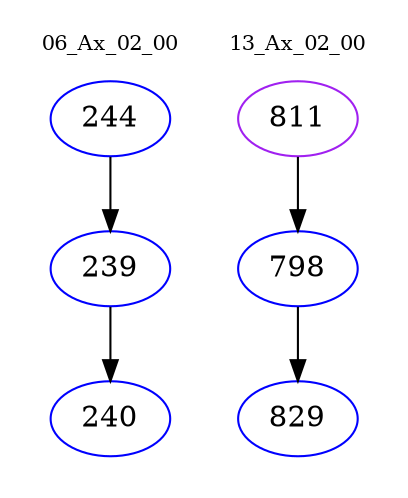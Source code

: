 digraph{
subgraph cluster_0 {
color = white
label = "06_Ax_02_00";
fontsize=10;
T0_244 [label="244", color="blue"]
T0_244 -> T0_239 [color="black"]
T0_239 [label="239", color="blue"]
T0_239 -> T0_240 [color="black"]
T0_240 [label="240", color="blue"]
}
subgraph cluster_1 {
color = white
label = "13_Ax_02_00";
fontsize=10;
T1_811 [label="811", color="purple"]
T1_811 -> T1_798 [color="black"]
T1_798 [label="798", color="blue"]
T1_798 -> T1_829 [color="black"]
T1_829 [label="829", color="blue"]
}
}
